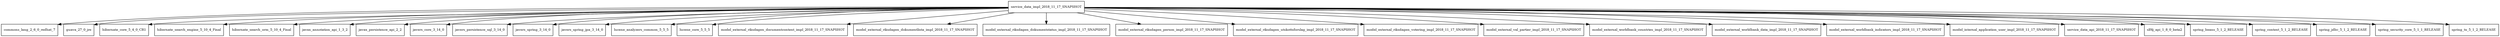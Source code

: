 digraph service_data_impl_2018_11_17_SNAPSHOT_dependencies {
  node [shape = box, fontsize=10.0];
  service_data_impl_2018_11_17_SNAPSHOT -> commons_lang_2_6_0_redhat_7;
  service_data_impl_2018_11_17_SNAPSHOT -> guava_27_0_jre;
  service_data_impl_2018_11_17_SNAPSHOT -> hibernate_core_5_4_0_CR1;
  service_data_impl_2018_11_17_SNAPSHOT -> hibernate_search_engine_5_10_4_Final;
  service_data_impl_2018_11_17_SNAPSHOT -> hibernate_search_orm_5_10_4_Final;
  service_data_impl_2018_11_17_SNAPSHOT -> javax_annotation_api_1_3_2;
  service_data_impl_2018_11_17_SNAPSHOT -> javax_persistence_api_2_2;
  service_data_impl_2018_11_17_SNAPSHOT -> javers_core_3_14_0;
  service_data_impl_2018_11_17_SNAPSHOT -> javers_persistence_sql_3_14_0;
  service_data_impl_2018_11_17_SNAPSHOT -> javers_spring_3_14_0;
  service_data_impl_2018_11_17_SNAPSHOT -> javers_spring_jpa_3_14_0;
  service_data_impl_2018_11_17_SNAPSHOT -> lucene_analyzers_common_5_5_5;
  service_data_impl_2018_11_17_SNAPSHOT -> lucene_core_5_5_5;
  service_data_impl_2018_11_17_SNAPSHOT -> model_external_riksdagen_documentcontent_impl_2018_11_17_SNAPSHOT;
  service_data_impl_2018_11_17_SNAPSHOT -> model_external_riksdagen_dokumentlista_impl_2018_11_17_SNAPSHOT;
  service_data_impl_2018_11_17_SNAPSHOT -> model_external_riksdagen_dokumentstatus_impl_2018_11_17_SNAPSHOT;
  service_data_impl_2018_11_17_SNAPSHOT -> model_external_riksdagen_person_impl_2018_11_17_SNAPSHOT;
  service_data_impl_2018_11_17_SNAPSHOT -> model_external_riksdagen_utskottsforslag_impl_2018_11_17_SNAPSHOT;
  service_data_impl_2018_11_17_SNAPSHOT -> model_external_riksdagen_votering_impl_2018_11_17_SNAPSHOT;
  service_data_impl_2018_11_17_SNAPSHOT -> model_external_val_partier_impl_2018_11_17_SNAPSHOT;
  service_data_impl_2018_11_17_SNAPSHOT -> model_external_worldbank_countries_impl_2018_11_17_SNAPSHOT;
  service_data_impl_2018_11_17_SNAPSHOT -> model_external_worldbank_data_impl_2018_11_17_SNAPSHOT;
  service_data_impl_2018_11_17_SNAPSHOT -> model_external_worldbank_indicators_impl_2018_11_17_SNAPSHOT;
  service_data_impl_2018_11_17_SNAPSHOT -> model_internal_application_user_impl_2018_11_17_SNAPSHOT;
  service_data_impl_2018_11_17_SNAPSHOT -> service_data_api_2018_11_17_SNAPSHOT;
  service_data_impl_2018_11_17_SNAPSHOT -> slf4j_api_1_8_0_beta2;
  service_data_impl_2018_11_17_SNAPSHOT -> spring_beans_5_1_2_RELEASE;
  service_data_impl_2018_11_17_SNAPSHOT -> spring_context_5_1_2_RELEASE;
  service_data_impl_2018_11_17_SNAPSHOT -> spring_jdbc_5_1_2_RELEASE;
  service_data_impl_2018_11_17_SNAPSHOT -> spring_security_core_5_1_1_RELEASE;
  service_data_impl_2018_11_17_SNAPSHOT -> spring_tx_5_1_2_RELEASE;
}
